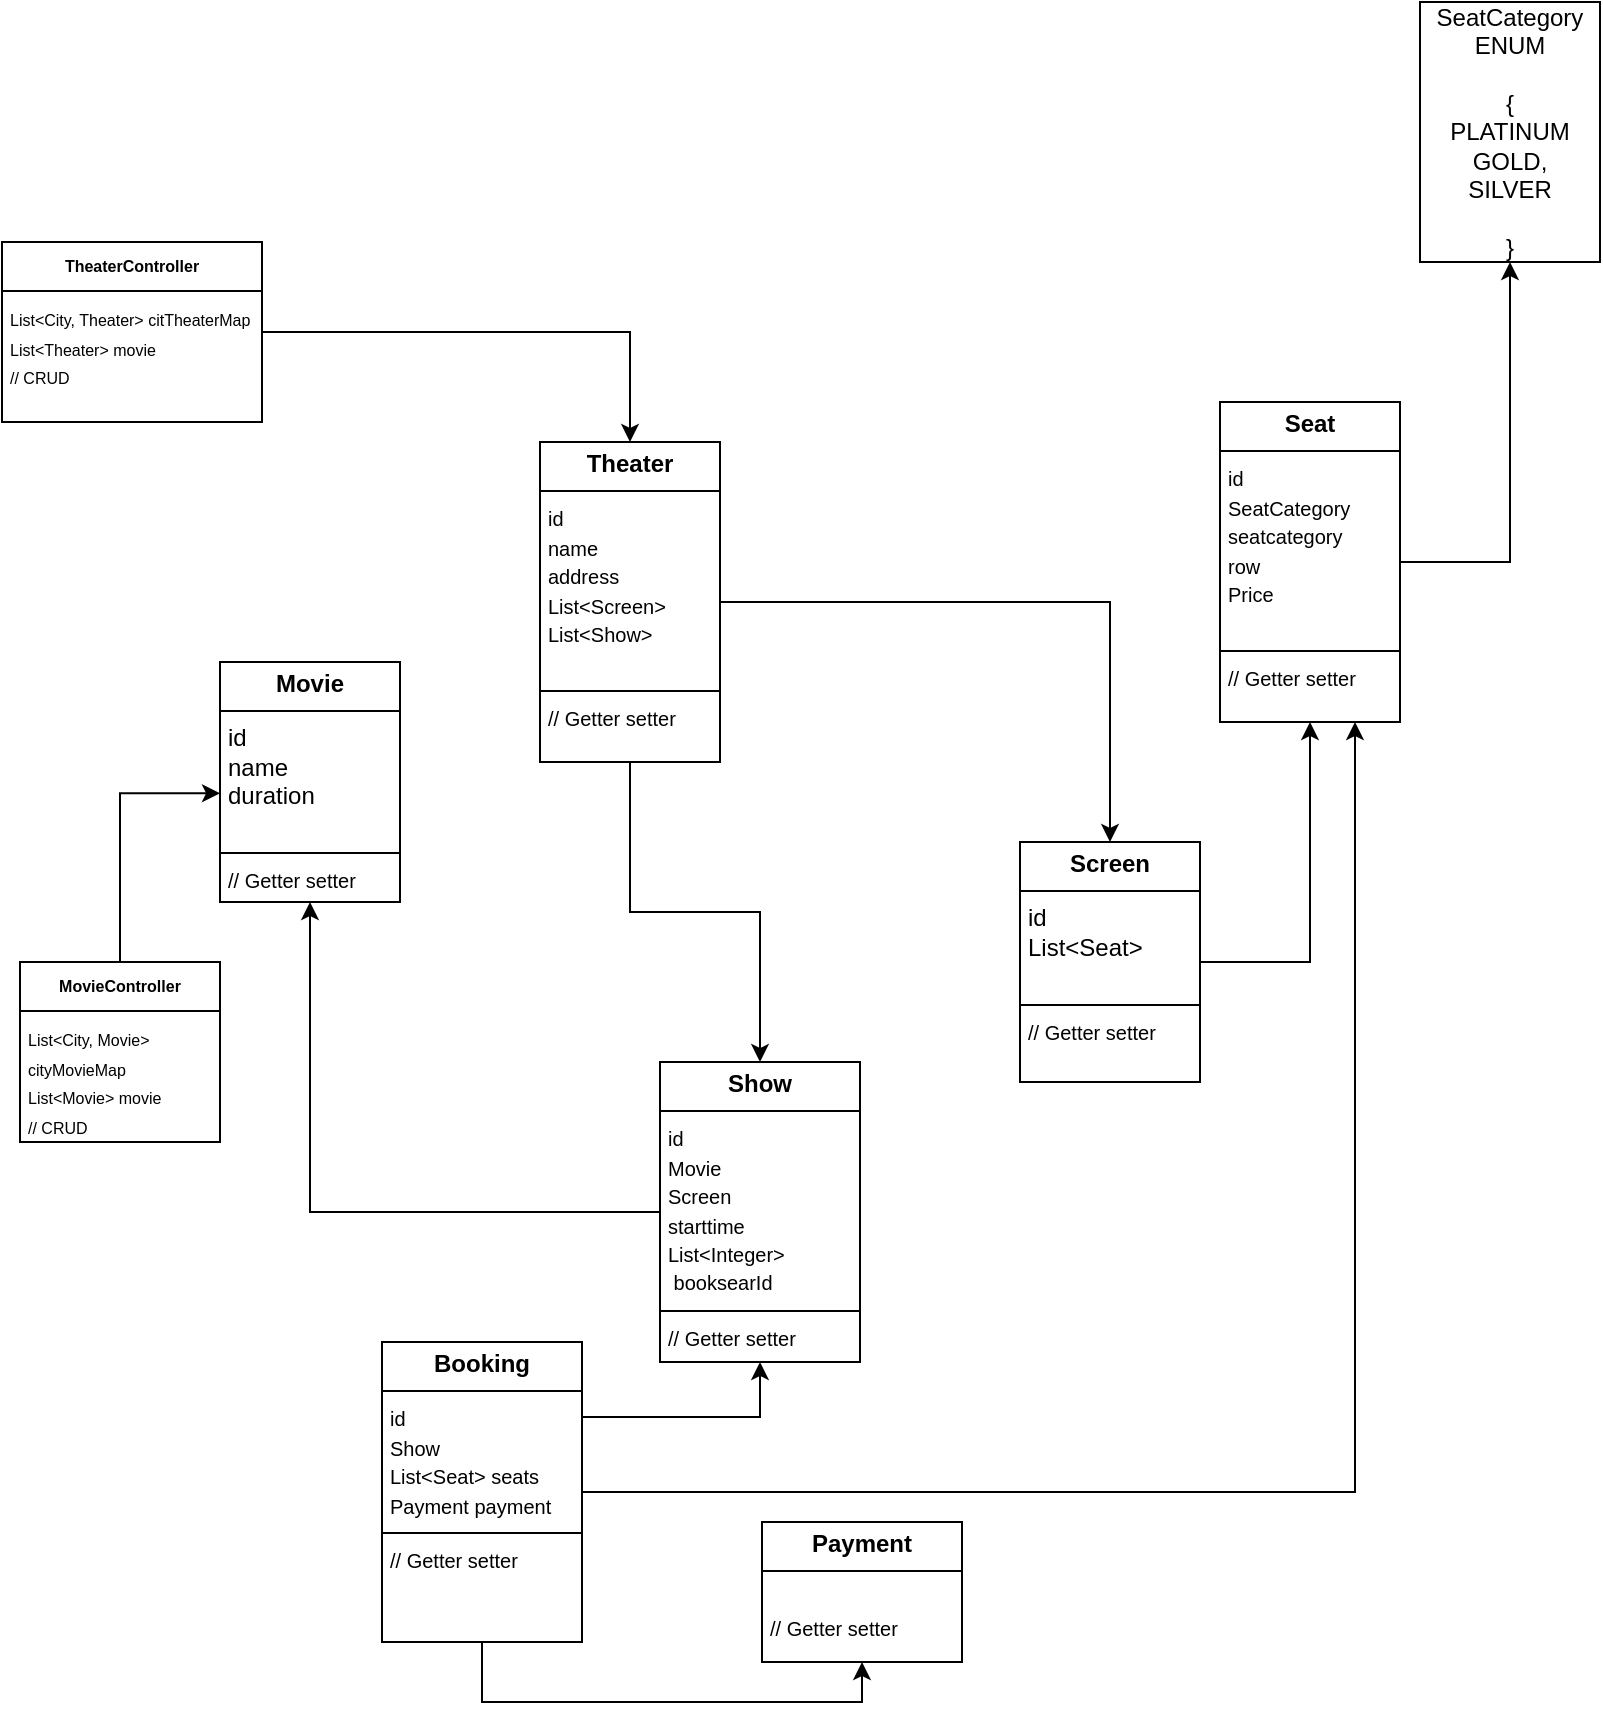 <mxfile version="24.5.2" type="device">
  <diagram name="Page-1" id="zLwXRLV4x-U-mVlr1pWE">
    <mxGraphModel dx="1035" dy="625" grid="1" gridSize="10" guides="1" tooltips="1" connect="1" arrows="1" fold="1" page="1" pageScale="1" pageWidth="827" pageHeight="1169" math="0" shadow="0">
      <root>
        <mxCell id="0" />
        <mxCell id="1" parent="0" />
        <mxCell id="KM8NFA-T9ew2ubww94Zo-16" value="&lt;p style=&quot;margin:0px;margin-top:4px;text-align:center;&quot;&gt;&lt;b&gt;Movie&lt;/b&gt;&lt;/p&gt;&lt;hr size=&quot;1&quot; style=&quot;border-style:solid;&quot;&gt;&lt;p style=&quot;margin:0px;margin-left:4px;&quot;&gt;id&lt;/p&gt;&lt;p style=&quot;margin:0px;margin-left:4px;&quot;&gt;name&amp;nbsp;&lt;/p&gt;&lt;p style=&quot;margin:0px;margin-left:4px;&quot;&gt;duration&lt;/p&gt;&lt;p style=&quot;margin:0px;margin-left:4px;&quot;&gt;&lt;br&gt;&lt;/p&gt;&lt;hr size=&quot;1&quot; style=&quot;border-style:solid;&quot;&gt;&lt;p style=&quot;margin:0px;margin-left:4px;&quot;&gt;&lt;font style=&quot;font-size: 10px;&quot;&gt;// Getter setter&lt;/font&gt;&lt;/p&gt;" style="verticalAlign=top;align=left;overflow=fill;html=1;whiteSpace=wrap;" vertex="1" parent="1">
          <mxGeometry x="119" y="400" width="90" height="120" as="geometry" />
        </mxCell>
        <mxCell id="KM8NFA-T9ew2ubww94Zo-18" style="edgeStyle=orthogonalEdgeStyle;rounded=0;orthogonalLoop=1;jettySize=auto;html=1;exitX=0.5;exitY=0;exitDx=0;exitDy=0;entryX=0;entryY=0.547;entryDx=0;entryDy=0;entryPerimeter=0;" edge="1" parent="1" source="KM8NFA-T9ew2ubww94Zo-17" target="KM8NFA-T9ew2ubww94Zo-16">
          <mxGeometry relative="1" as="geometry">
            <mxPoint x="39" y="470" as="targetPoint" />
          </mxGeometry>
        </mxCell>
        <mxCell id="KM8NFA-T9ew2ubww94Zo-17" value="&lt;p style=&quot;margin:0px;margin-top:4px;text-align:center;&quot;&gt;&lt;b&gt;&lt;font style=&quot;font-size: 8px;&quot;&gt;MovieController&lt;/font&gt;&lt;/b&gt;&lt;/p&gt;&lt;hr size=&quot;1&quot; style=&quot;border-style:solid;&quot;&gt;&lt;p style=&quot;margin:0px;margin-left:4px;&quot;&gt;&lt;/p&gt;&lt;p style=&quot;margin:0px;margin-left:4px;&quot;&gt;&lt;font style=&quot;font-size: 8px;&quot;&gt;List&amp;lt;City, Movie&amp;gt; cityMovieMap&lt;/font&gt;&lt;/p&gt;&lt;p style=&quot;margin:0px;margin-left:4px;&quot;&gt;&lt;font style=&quot;font-size: 8px;&quot;&gt;List&amp;lt;Movie&amp;gt; movie&lt;/font&gt;&lt;/p&gt;&lt;p style=&quot;margin:0px;margin-left:4px;&quot;&gt;&lt;font style=&quot;font-size: 8px;&quot;&gt;// CRUD&lt;/font&gt;&lt;/p&gt;&lt;p style=&quot;margin:0px;margin-left:4px;&quot;&gt;&lt;br&gt;&lt;/p&gt;" style="verticalAlign=top;align=left;overflow=fill;html=1;whiteSpace=wrap;" vertex="1" parent="1">
          <mxGeometry x="19" y="550" width="100" height="90" as="geometry" />
        </mxCell>
        <mxCell id="KM8NFA-T9ew2ubww94Zo-23" style="edgeStyle=orthogonalEdgeStyle;rounded=0;orthogonalLoop=1;jettySize=auto;html=1;exitX=0.5;exitY=1;exitDx=0;exitDy=0;entryX=0.5;entryY=0;entryDx=0;entryDy=0;" edge="1" parent="1" source="KM8NFA-T9ew2ubww94Zo-19" target="KM8NFA-T9ew2ubww94Zo-21">
          <mxGeometry relative="1" as="geometry" />
        </mxCell>
        <mxCell id="KM8NFA-T9ew2ubww94Zo-19" value="&lt;p style=&quot;margin:0px;margin-top:4px;text-align:center;&quot;&gt;&lt;b&gt;Theater&lt;/b&gt;&lt;/p&gt;&lt;hr size=&quot;1&quot; style=&quot;border-style:solid;&quot;&gt;&lt;p style=&quot;margin:0px;margin-left:4px;&quot;&gt;&lt;font style=&quot;font-size: 10px;&quot;&gt;id&lt;/font&gt;&lt;/p&gt;&lt;p style=&quot;margin:0px;margin-left:4px;&quot;&gt;&lt;font style=&quot;font-size: 10px;&quot;&gt;name&lt;/font&gt;&lt;/p&gt;&lt;p style=&quot;margin:0px;margin-left:4px;&quot;&gt;&lt;font style=&quot;font-size: 10px;&quot;&gt;address&amp;nbsp;&lt;/font&gt;&lt;/p&gt;&lt;p style=&quot;margin:0px;margin-left:4px;&quot;&gt;&lt;font style=&quot;font-size: 10px;&quot;&gt;List&amp;lt;Screen&amp;gt;&lt;/font&gt;&lt;/p&gt;&lt;p style=&quot;margin:0px;margin-left:4px;&quot;&gt;&lt;font style=&quot;font-size: 10px;&quot;&gt;List&amp;lt;Show&amp;gt;&lt;/font&gt;&lt;/p&gt;&lt;p style=&quot;margin:0px;margin-left:4px;&quot;&gt;&lt;br&gt;&lt;/p&gt;&lt;hr size=&quot;1&quot; style=&quot;border-style:solid;&quot;&gt;&lt;p style=&quot;margin:0px;margin-left:4px;&quot;&gt;&lt;font style=&quot;font-size: 10px;&quot;&gt;// Getter setter&lt;/font&gt;&lt;/p&gt;" style="verticalAlign=top;align=left;overflow=fill;html=1;whiteSpace=wrap;" vertex="1" parent="1">
          <mxGeometry x="279" y="290" width="90" height="160" as="geometry" />
        </mxCell>
        <mxCell id="KM8NFA-T9ew2ubww94Zo-26" style="edgeStyle=orthogonalEdgeStyle;rounded=0;orthogonalLoop=1;jettySize=auto;html=1;exitX=1;exitY=0.5;exitDx=0;exitDy=0;entryX=0.5;entryY=1;entryDx=0;entryDy=0;" edge="1" parent="1" source="KM8NFA-T9ew2ubww94Zo-20" target="KM8NFA-T9ew2ubww94Zo-25">
          <mxGeometry relative="1" as="geometry" />
        </mxCell>
        <mxCell id="KM8NFA-T9ew2ubww94Zo-20" value="&lt;p style=&quot;margin:0px;margin-top:4px;text-align:center;&quot;&gt;&lt;b&gt;Screen&lt;/b&gt;&lt;/p&gt;&lt;hr size=&quot;1&quot; style=&quot;border-style:solid;&quot;&gt;&lt;p style=&quot;margin:0px;margin-left:4px;&quot;&gt;id&lt;/p&gt;&lt;p style=&quot;margin:0px;margin-left:4px;&quot;&gt;List&amp;lt;Seat&amp;gt;&lt;/p&gt;&lt;p style=&quot;margin:0px;margin-left:4px;&quot;&gt;&lt;br&gt;&lt;/p&gt;&lt;hr size=&quot;1&quot; style=&quot;border-style:solid;&quot;&gt;&lt;p style=&quot;margin:0px;margin-left:4px;&quot;&gt;&lt;font style=&quot;font-size: 10px;&quot;&gt;// Getter setter&lt;/font&gt;&lt;/p&gt;" style="verticalAlign=top;align=left;overflow=fill;html=1;whiteSpace=wrap;" vertex="1" parent="1">
          <mxGeometry x="519" y="490" width="90" height="120" as="geometry" />
        </mxCell>
        <mxCell id="KM8NFA-T9ew2ubww94Zo-24" style="edgeStyle=orthogonalEdgeStyle;rounded=0;orthogonalLoop=1;jettySize=auto;html=1;exitX=0;exitY=0.5;exitDx=0;exitDy=0;" edge="1" parent="1" source="KM8NFA-T9ew2ubww94Zo-21" target="KM8NFA-T9ew2ubww94Zo-16">
          <mxGeometry relative="1" as="geometry" />
        </mxCell>
        <mxCell id="KM8NFA-T9ew2ubww94Zo-21" value="&lt;p style=&quot;margin:0px;margin-top:4px;text-align:center;&quot;&gt;&lt;b&gt;Show&lt;/b&gt;&lt;/p&gt;&lt;hr size=&quot;1&quot; style=&quot;border-style:solid;&quot;&gt;&lt;p style=&quot;margin:0px;margin-left:4px;&quot;&gt;&lt;font style=&quot;font-size: 10px;&quot;&gt;id&lt;/font&gt;&lt;/p&gt;&lt;p style=&quot;margin:0px;margin-left:4px;&quot;&gt;&lt;span style=&quot;background-color: initial;&quot;&gt;&lt;font style=&quot;font-size: 10px;&quot;&gt;Movie&lt;/font&gt;&lt;/span&gt;&lt;/p&gt;&lt;p style=&quot;margin:0px;margin-left:4px;&quot;&gt;&lt;span style=&quot;background-color: initial;&quot;&gt;&lt;font style=&quot;font-size: 10px;&quot;&gt;Screen&lt;/font&gt;&lt;/span&gt;&lt;/p&gt;&lt;p style=&quot;margin:0px;margin-left:4px;&quot;&gt;&lt;font style=&quot;font-size: 10px;&quot;&gt;starttime&lt;/font&gt;&lt;/p&gt;&lt;p style=&quot;margin:0px;margin-left:4px;&quot;&gt;&lt;font style=&quot;font-size: 10px;&quot;&gt;List&amp;lt;Integer&amp;gt;&lt;/font&gt;&lt;/p&gt;&lt;p style=&quot;margin:0px;margin-left:4px;&quot;&gt;&lt;font style=&quot;font-size: 10px;&quot;&gt;&amp;nbsp;booksearId&lt;/font&gt;&lt;/p&gt;&lt;hr size=&quot;1&quot; style=&quot;border-style:solid;&quot;&gt;&lt;p style=&quot;margin:0px;margin-left:4px;&quot;&gt;&lt;font style=&quot;font-size: 10px;&quot;&gt;// Getter setter&lt;/font&gt;&lt;/p&gt;" style="verticalAlign=top;align=left;overflow=fill;html=1;whiteSpace=wrap;" vertex="1" parent="1">
          <mxGeometry x="339" y="600" width="100" height="150" as="geometry" />
        </mxCell>
        <mxCell id="KM8NFA-T9ew2ubww94Zo-22" style="edgeStyle=orthogonalEdgeStyle;rounded=0;orthogonalLoop=1;jettySize=auto;html=1;exitX=1;exitY=0.5;exitDx=0;exitDy=0;entryX=0.5;entryY=0;entryDx=0;entryDy=0;" edge="1" parent="1" source="KM8NFA-T9ew2ubww94Zo-19" target="KM8NFA-T9ew2ubww94Zo-20">
          <mxGeometry relative="1" as="geometry">
            <mxPoint x="555.67" y="496.68" as="targetPoint" />
          </mxGeometry>
        </mxCell>
        <mxCell id="KM8NFA-T9ew2ubww94Zo-28" style="edgeStyle=orthogonalEdgeStyle;rounded=0;orthogonalLoop=1;jettySize=auto;html=1;exitX=1;exitY=0.5;exitDx=0;exitDy=0;entryX=0.5;entryY=1;entryDx=0;entryDy=0;" edge="1" parent="1" source="KM8NFA-T9ew2ubww94Zo-25" target="KM8NFA-T9ew2ubww94Zo-27">
          <mxGeometry relative="1" as="geometry" />
        </mxCell>
        <mxCell id="KM8NFA-T9ew2ubww94Zo-25" value="&lt;p style=&quot;margin:0px;margin-top:4px;text-align:center;&quot;&gt;&lt;b&gt;&lt;font style=&quot;font-size: 12px;&quot;&gt;Seat&lt;/font&gt;&lt;/b&gt;&lt;/p&gt;&lt;hr size=&quot;1&quot; style=&quot;border-style:solid;&quot;&gt;&lt;p style=&quot;margin:0px;margin-left:4px;&quot;&gt;&lt;font style=&quot;font-size: 10px;&quot;&gt;id&lt;/font&gt;&lt;/p&gt;&lt;p style=&quot;margin:0px;margin-left:4px;&quot;&gt;&lt;font style=&quot;font-size: 10px;&quot;&gt;SeatCategory seatcategory&lt;/font&gt;&lt;/p&gt;&lt;p style=&quot;margin:0px;margin-left:4px;&quot;&gt;&lt;span style=&quot;font-size: 10px; background-color: initial;&quot;&gt;row&lt;/span&gt;&lt;br&gt;&lt;/p&gt;&lt;p style=&quot;margin:0px;margin-left:4px;&quot;&gt;&lt;span style=&quot;font-size: 10px; background-color: initial;&quot;&gt;Price&lt;/span&gt;&lt;/p&gt;&lt;p style=&quot;margin:0px;margin-left:4px;&quot;&gt;&lt;br&gt;&lt;/p&gt;&lt;hr size=&quot;1&quot; style=&quot;border-style:solid;&quot;&gt;&lt;p style=&quot;margin:0px;margin-left:4px;&quot;&gt;&lt;font style=&quot;font-size: 10px;&quot;&gt;// Getter setter&lt;/font&gt;&lt;/p&gt;" style="verticalAlign=top;align=left;overflow=fill;html=1;whiteSpace=wrap;" vertex="1" parent="1">
          <mxGeometry x="619" y="270" width="90" height="160" as="geometry" />
        </mxCell>
        <mxCell id="KM8NFA-T9ew2ubww94Zo-27" value="SeatCategory ENUM&lt;br&gt;&lt;br&gt;{&lt;br&gt;PLATINUM&lt;br&gt;&lt;div&gt;GOLD,&lt;br&gt;SILVER&lt;/div&gt;&lt;div&gt;&lt;br&gt;&lt;/div&gt;&lt;div&gt;}&lt;/div&gt;" style="whiteSpace=wrap;html=1;align=center;" vertex="1" parent="1">
          <mxGeometry x="719" y="70" width="90" height="130" as="geometry" />
        </mxCell>
        <mxCell id="KM8NFA-T9ew2ubww94Zo-30" style="edgeStyle=orthogonalEdgeStyle;rounded=0;orthogonalLoop=1;jettySize=auto;html=1;entryX=0.5;entryY=0;entryDx=0;entryDy=0;" edge="1" parent="1" source="KM8NFA-T9ew2ubww94Zo-29" target="KM8NFA-T9ew2ubww94Zo-19">
          <mxGeometry relative="1" as="geometry" />
        </mxCell>
        <mxCell id="KM8NFA-T9ew2ubww94Zo-29" value="&lt;p style=&quot;margin:0px;margin-top:4px;text-align:center;&quot;&gt;&lt;b&gt;&lt;font style=&quot;font-size: 8px;&quot;&gt;TheaterController&lt;/font&gt;&lt;/b&gt;&lt;/p&gt;&lt;hr size=&quot;1&quot; style=&quot;border-style:solid;&quot;&gt;&lt;p style=&quot;margin:0px;margin-left:4px;&quot;&gt;&lt;/p&gt;&lt;p style=&quot;margin:0px;margin-left:4px;&quot;&gt;&lt;font style=&quot;font-size: 8px;&quot;&gt;List&amp;lt;City, Theater&amp;gt; citTheaterMap&lt;/font&gt;&lt;/p&gt;&lt;p style=&quot;margin:0px;margin-left:4px;&quot;&gt;&lt;font style=&quot;font-size: 8px;&quot;&gt;List&amp;lt;Theater&amp;gt; movie&lt;/font&gt;&lt;/p&gt;&lt;p style=&quot;margin:0px;margin-left:4px;&quot;&gt;&lt;font style=&quot;font-size: 8px;&quot;&gt;// CRUD&lt;/font&gt;&lt;/p&gt;&lt;p style=&quot;margin:0px;margin-left:4px;&quot;&gt;&lt;br&gt;&lt;/p&gt;" style="verticalAlign=top;align=left;overflow=fill;html=1;whiteSpace=wrap;" vertex="1" parent="1">
          <mxGeometry x="10" y="190" width="130" height="90" as="geometry" />
        </mxCell>
        <mxCell id="KM8NFA-T9ew2ubww94Zo-34" style="edgeStyle=orthogonalEdgeStyle;rounded=0;orthogonalLoop=1;jettySize=auto;html=1;exitX=1;exitY=0.5;exitDx=0;exitDy=0;entryX=0.75;entryY=1;entryDx=0;entryDy=0;" edge="1" parent="1" source="KM8NFA-T9ew2ubww94Zo-31" target="KM8NFA-T9ew2ubww94Zo-25">
          <mxGeometry relative="1" as="geometry">
            <mxPoint x="700" y="460" as="targetPoint" />
          </mxGeometry>
        </mxCell>
        <mxCell id="KM8NFA-T9ew2ubww94Zo-35" style="edgeStyle=orthogonalEdgeStyle;rounded=0;orthogonalLoop=1;jettySize=auto;html=1;exitX=0.5;exitY=1;exitDx=0;exitDy=0;entryX=0.5;entryY=1;entryDx=0;entryDy=0;" edge="1" parent="1" source="KM8NFA-T9ew2ubww94Zo-31" target="KM8NFA-T9ew2ubww94Zo-33">
          <mxGeometry relative="1" as="geometry" />
        </mxCell>
        <mxCell id="KM8NFA-T9ew2ubww94Zo-36" style="edgeStyle=orthogonalEdgeStyle;rounded=0;orthogonalLoop=1;jettySize=auto;html=1;exitX=1;exitY=0.25;exitDx=0;exitDy=0;entryX=0.5;entryY=1;entryDx=0;entryDy=0;" edge="1" parent="1" source="KM8NFA-T9ew2ubww94Zo-31" target="KM8NFA-T9ew2ubww94Zo-21">
          <mxGeometry relative="1" as="geometry" />
        </mxCell>
        <mxCell id="KM8NFA-T9ew2ubww94Zo-31" value="&lt;p style=&quot;margin:0px;margin-top:4px;text-align:center;&quot;&gt;&lt;b&gt;Booking&lt;/b&gt;&lt;/p&gt;&lt;hr size=&quot;1&quot; style=&quot;border-style:solid;&quot;&gt;&lt;p style=&quot;margin:0px;margin-left:4px;&quot;&gt;&lt;font style=&quot;font-size: 10px;&quot;&gt;id&lt;/font&gt;&lt;/p&gt;&lt;p style=&quot;margin:0px;margin-left:4px;&quot;&gt;&lt;span style=&quot;font-size: 10px; background-color: initial;&quot;&gt;Show&lt;/span&gt;&lt;/p&gt;&lt;p style=&quot;margin:0px;margin-left:4px;&quot;&gt;&lt;span style=&quot;font-size: 10px; background-color: initial;&quot;&gt;List&amp;lt;Seat&amp;gt;&amp;nbsp;&lt;/span&gt;&lt;span style=&quot;font-size: 10px; background-color: initial;&quot;&gt;seats&lt;/span&gt;&lt;/p&gt;&lt;p style=&quot;margin:0px;margin-left:4px;&quot;&gt;&lt;span style=&quot;font-size: 10px;&quot;&gt;Payment payment&lt;/span&gt;&lt;/p&gt;&lt;hr size=&quot;1&quot; style=&quot;border-style:solid;&quot;&gt;&lt;p style=&quot;margin:0px;margin-left:4px;&quot;&gt;&lt;font style=&quot;font-size: 10px;&quot;&gt;// Getter setter&lt;/font&gt;&lt;/p&gt;" style="verticalAlign=top;align=left;overflow=fill;html=1;whiteSpace=wrap;" vertex="1" parent="1">
          <mxGeometry x="200" y="740" width="100" height="150" as="geometry" />
        </mxCell>
        <mxCell id="KM8NFA-T9ew2ubww94Zo-33" value="&lt;p style=&quot;margin:0px;margin-top:4px;text-align:center;&quot;&gt;&lt;b&gt;Payment&lt;/b&gt;&lt;/p&gt;&lt;hr size=&quot;1&quot; style=&quot;border-style:solid;&quot;&gt;&lt;p style=&quot;margin:0px;margin-left:4px;&quot;&gt;&lt;br&gt;&lt;/p&gt;&lt;p style=&quot;margin:0px;margin-left:4px;&quot;&gt;&lt;font style=&quot;font-size: 10px;&quot;&gt;// Getter setter&lt;/font&gt;&lt;/p&gt;" style="verticalAlign=top;align=left;overflow=fill;html=1;whiteSpace=wrap;" vertex="1" parent="1">
          <mxGeometry x="390" y="830" width="100" height="70" as="geometry" />
        </mxCell>
      </root>
    </mxGraphModel>
  </diagram>
</mxfile>
